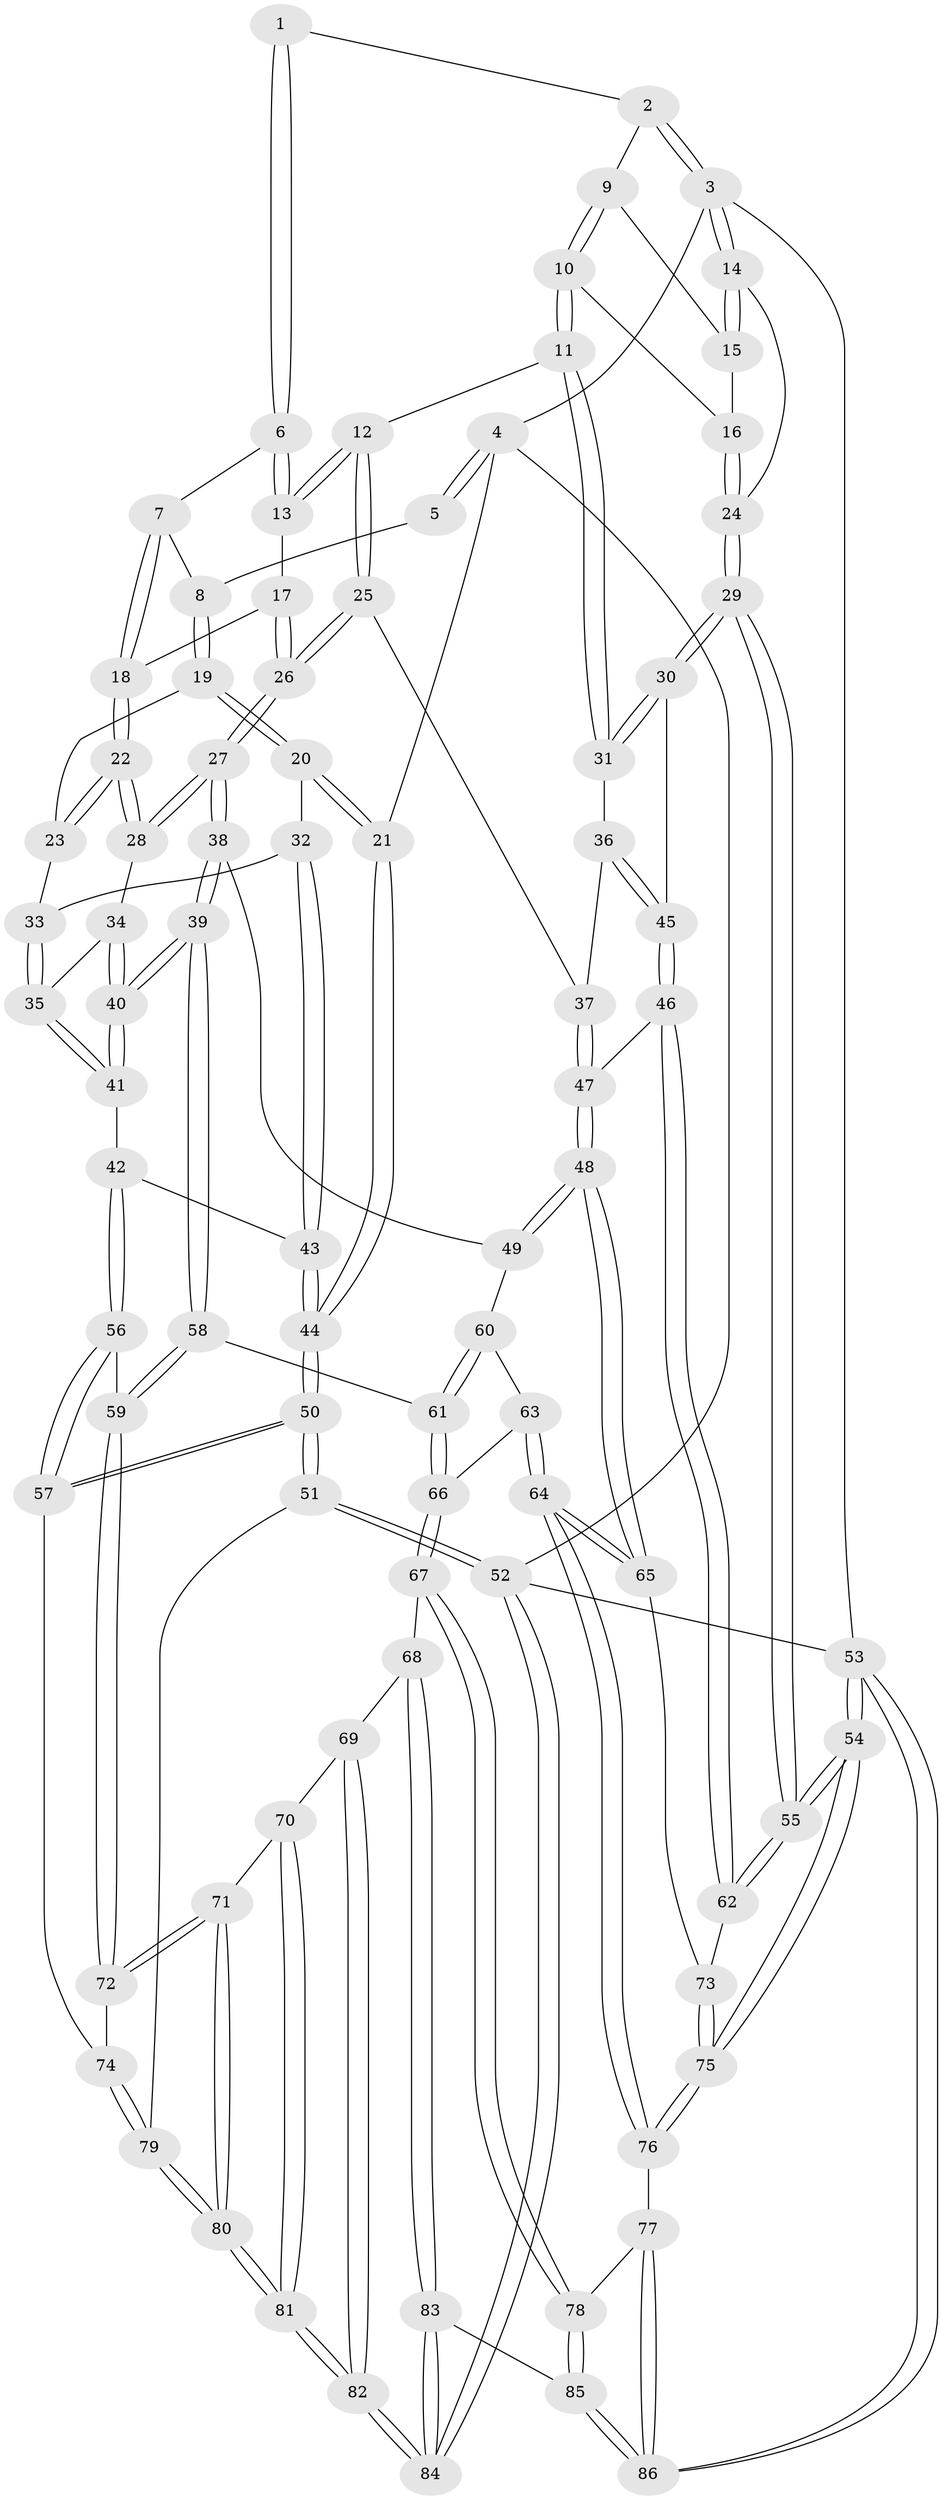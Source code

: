 // coarse degree distribution, {2: 0.04918032786885246, 3: 0.6885245901639344, 4: 0.26229508196721313}
// Generated by graph-tools (version 1.1) at 2025/38/03/04/25 23:38:37]
// undirected, 86 vertices, 212 edges
graph export_dot {
  node [color=gray90,style=filled];
  1 [pos="+0.6632828873279415+0"];
  2 [pos="+0.9242271498594743+0"];
  3 [pos="+1+0"];
  4 [pos="+0+0"];
  5 [pos="+0.4020027818339937+0"];
  6 [pos="+0.6630813619153721+0"];
  7 [pos="+0.5187117005969177+0.06392115994054987"];
  8 [pos="+0.42545889225923605+0.03049712738314254"];
  9 [pos="+0.8860621668801962+0.01362656074963756"];
  10 [pos="+0.8353372127386078+0.13003096196824998"];
  11 [pos="+0.7934672449465725+0.1699578083130452"];
  12 [pos="+0.7780929223027446+0.1695902454410527"];
  13 [pos="+0.7089539849981678+0.1018252798276444"];
  14 [pos="+1+0"];
  15 [pos="+0.9451063603510979+0.040661907758815105"];
  16 [pos="+1+0.10043766502761771"];
  17 [pos="+0.5462814033368847+0.1660876818386595"];
  18 [pos="+0.5371521826710666+0.165468034021746"];
  19 [pos="+0.38835284128567094+0.09549714227580451"];
  20 [pos="+0+0"];
  21 [pos="+0+0"];
  22 [pos="+0.45395514305754114+0.21247634741549515"];
  23 [pos="+0.38176868715921086+0.16178005778803448"];
  24 [pos="+1+0.1288396937236888"];
  25 [pos="+0.6765010791262084+0.32028763598543175"];
  26 [pos="+0.6580879796225337+0.32793853884818924"];
  27 [pos="+0.6443962985247367+0.3387940155263584"];
  28 [pos="+0.4616687269655709+0.270456808988084"];
  29 [pos="+1+0.35829424382538105"];
  30 [pos="+1+0.36765885312104823"];
  31 [pos="+0.893350790306018+0.25750022113999865"];
  32 [pos="+0.12755471876038776+0.1850081180252618"];
  33 [pos="+0.307373363448175+0.18724123064463444"];
  34 [pos="+0.4582156660490939+0.27730939715538055"];
  35 [pos="+0.3396141652173579+0.33206897672363744"];
  36 [pos="+0.8133862936799452+0.3787654842465951"];
  37 [pos="+0.7157049874838971+0.3521862624753435"];
  38 [pos="+0.5779000309438354+0.48298122408174765"];
  39 [pos="+0.464135015037369+0.49160116793463204"];
  40 [pos="+0.46076394994010184+0.4870988428416278"];
  41 [pos="+0.2977687633609172+0.3972877367305777"];
  42 [pos="+0.17752446643509964+0.40843270159685097"];
  43 [pos="+0.15827851926179878+0.3714747784043774"];
  44 [pos="+0+0.40662328598275804"];
  45 [pos="+0.8892213788296429+0.5101087597136871"];
  46 [pos="+0.876743156613183+0.5241894071718756"];
  47 [pos="+0.8112285458455977+0.5728801045296165"];
  48 [pos="+0.8013047424223543+0.5845890204078051"];
  49 [pos="+0.5848810346370803+0.48984852673174967"];
  50 [pos="+0+0.6736122520278018"];
  51 [pos="+0+0.678232015431079"];
  52 [pos="+0+1"];
  53 [pos="+1+1"];
  54 [pos="+1+1"];
  55 [pos="+1+0.7798548609798152"];
  56 [pos="+0.17282626663892137+0.4287405968509022"];
  57 [pos="+0+0.6228441307918023"];
  58 [pos="+0.4086295376072311+0.6001061483272171"];
  59 [pos="+0.2919707855578095+0.6548671987356431"];
  60 [pos="+0.59027515232542+0.6522596892352117"];
  61 [pos="+0.4277527727097837+0.620362263244865"];
  62 [pos="+1+0.6956565652135255"];
  63 [pos="+0.5907470766139324+0.6533759105267753"];
  64 [pos="+0.750567126051641+0.7322512853935406"];
  65 [pos="+0.793203491373431+0.6724929796011623"];
  66 [pos="+0.5093415547573189+0.7490080757678991"];
  67 [pos="+0.5176789836126114+0.8227613708828403"];
  68 [pos="+0.47075006396762037+0.8479626463751824"];
  69 [pos="+0.4296728461012945+0.8399055212875626"];
  70 [pos="+0.3724870355285446+0.8213303158908999"];
  71 [pos="+0.3416629192174248+0.796595121252148"];
  72 [pos="+0.26969817066143675+0.6963578802943895"];
  73 [pos="+0.8563981334613395+0.6969549594392153"];
  74 [pos="+0.2506759753943607+0.703573434412598"];
  75 [pos="+1+1"];
  76 [pos="+0.7359011220301228+0.7831564070396982"];
  77 [pos="+0.6951143065459275+0.8298905531513566"];
  78 [pos="+0.6473196261545986+0.8504501164774959"];
  79 [pos="+0.14674527928251177+0.8529057769921677"];
  80 [pos="+0.16757979855120517+0.9907576789487975"];
  81 [pos="+0.16342422521162797+1"];
  82 [pos="+0.1594384299162574+1"];
  83 [pos="+0.43368833773012383+1"];
  84 [pos="+0.1515341756817765+1"];
  85 [pos="+0.5787579914870065+1"];
  86 [pos="+0.9951549888622182+1"];
  1 -- 2;
  1 -- 6;
  1 -- 6;
  2 -- 3;
  2 -- 3;
  2 -- 9;
  3 -- 4;
  3 -- 14;
  3 -- 14;
  3 -- 53;
  4 -- 5;
  4 -- 5;
  4 -- 21;
  4 -- 52;
  5 -- 8;
  6 -- 7;
  6 -- 13;
  6 -- 13;
  7 -- 8;
  7 -- 18;
  7 -- 18;
  8 -- 19;
  8 -- 19;
  9 -- 10;
  9 -- 10;
  9 -- 15;
  10 -- 11;
  10 -- 11;
  10 -- 16;
  11 -- 12;
  11 -- 31;
  11 -- 31;
  12 -- 13;
  12 -- 13;
  12 -- 25;
  12 -- 25;
  13 -- 17;
  14 -- 15;
  14 -- 15;
  14 -- 24;
  15 -- 16;
  16 -- 24;
  16 -- 24;
  17 -- 18;
  17 -- 26;
  17 -- 26;
  18 -- 22;
  18 -- 22;
  19 -- 20;
  19 -- 20;
  19 -- 23;
  20 -- 21;
  20 -- 21;
  20 -- 32;
  21 -- 44;
  21 -- 44;
  22 -- 23;
  22 -- 23;
  22 -- 28;
  22 -- 28;
  23 -- 33;
  24 -- 29;
  24 -- 29;
  25 -- 26;
  25 -- 26;
  25 -- 37;
  26 -- 27;
  26 -- 27;
  27 -- 28;
  27 -- 28;
  27 -- 38;
  27 -- 38;
  28 -- 34;
  29 -- 30;
  29 -- 30;
  29 -- 55;
  29 -- 55;
  30 -- 31;
  30 -- 31;
  30 -- 45;
  31 -- 36;
  32 -- 33;
  32 -- 43;
  32 -- 43;
  33 -- 35;
  33 -- 35;
  34 -- 35;
  34 -- 40;
  34 -- 40;
  35 -- 41;
  35 -- 41;
  36 -- 37;
  36 -- 45;
  36 -- 45;
  37 -- 47;
  37 -- 47;
  38 -- 39;
  38 -- 39;
  38 -- 49;
  39 -- 40;
  39 -- 40;
  39 -- 58;
  39 -- 58;
  40 -- 41;
  40 -- 41;
  41 -- 42;
  42 -- 43;
  42 -- 56;
  42 -- 56;
  43 -- 44;
  43 -- 44;
  44 -- 50;
  44 -- 50;
  45 -- 46;
  45 -- 46;
  46 -- 47;
  46 -- 62;
  46 -- 62;
  47 -- 48;
  47 -- 48;
  48 -- 49;
  48 -- 49;
  48 -- 65;
  48 -- 65;
  49 -- 60;
  50 -- 51;
  50 -- 51;
  50 -- 57;
  50 -- 57;
  51 -- 52;
  51 -- 52;
  51 -- 79;
  52 -- 84;
  52 -- 84;
  52 -- 53;
  53 -- 54;
  53 -- 54;
  53 -- 86;
  53 -- 86;
  54 -- 55;
  54 -- 55;
  54 -- 75;
  54 -- 75;
  55 -- 62;
  55 -- 62;
  56 -- 57;
  56 -- 57;
  56 -- 59;
  57 -- 74;
  58 -- 59;
  58 -- 59;
  58 -- 61;
  59 -- 72;
  59 -- 72;
  60 -- 61;
  60 -- 61;
  60 -- 63;
  61 -- 66;
  61 -- 66;
  62 -- 73;
  63 -- 64;
  63 -- 64;
  63 -- 66;
  64 -- 65;
  64 -- 65;
  64 -- 76;
  64 -- 76;
  65 -- 73;
  66 -- 67;
  66 -- 67;
  67 -- 68;
  67 -- 78;
  67 -- 78;
  68 -- 69;
  68 -- 83;
  68 -- 83;
  69 -- 70;
  69 -- 82;
  69 -- 82;
  70 -- 71;
  70 -- 81;
  70 -- 81;
  71 -- 72;
  71 -- 72;
  71 -- 80;
  71 -- 80;
  72 -- 74;
  73 -- 75;
  73 -- 75;
  74 -- 79;
  74 -- 79;
  75 -- 76;
  75 -- 76;
  76 -- 77;
  77 -- 78;
  77 -- 86;
  77 -- 86;
  78 -- 85;
  78 -- 85;
  79 -- 80;
  79 -- 80;
  80 -- 81;
  80 -- 81;
  81 -- 82;
  81 -- 82;
  82 -- 84;
  82 -- 84;
  83 -- 84;
  83 -- 84;
  83 -- 85;
  85 -- 86;
  85 -- 86;
}
